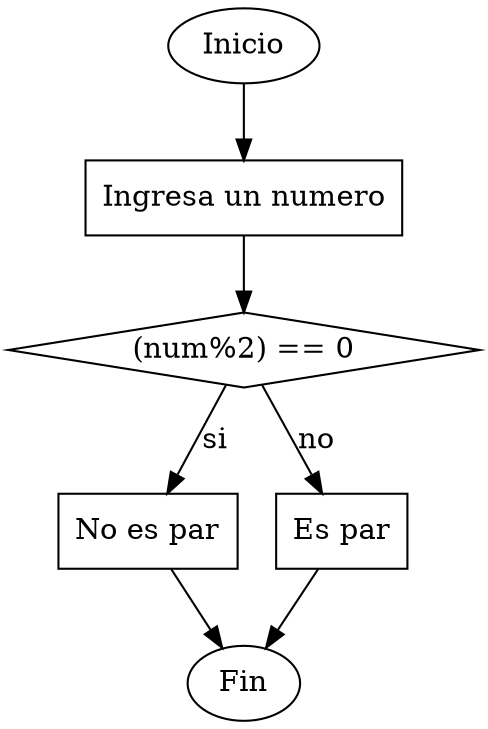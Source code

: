 digraph par_nopar{
  ini[label="Inicio"]
  ingre[label="Ingresa un numero" shape=rect]
  camino[label="(num%2) == 0" shape=diamond]
  par[label="No es par" shape=rect]
  es_par[label="Es par" shape=rect]
  fin[label="Fin"]
  
  ini -> ingre
  ingre -> camino
  camino -> par[label="si"]
  camino -> es_par[label="no"]
  par -> fin
  es_par -> fin
}